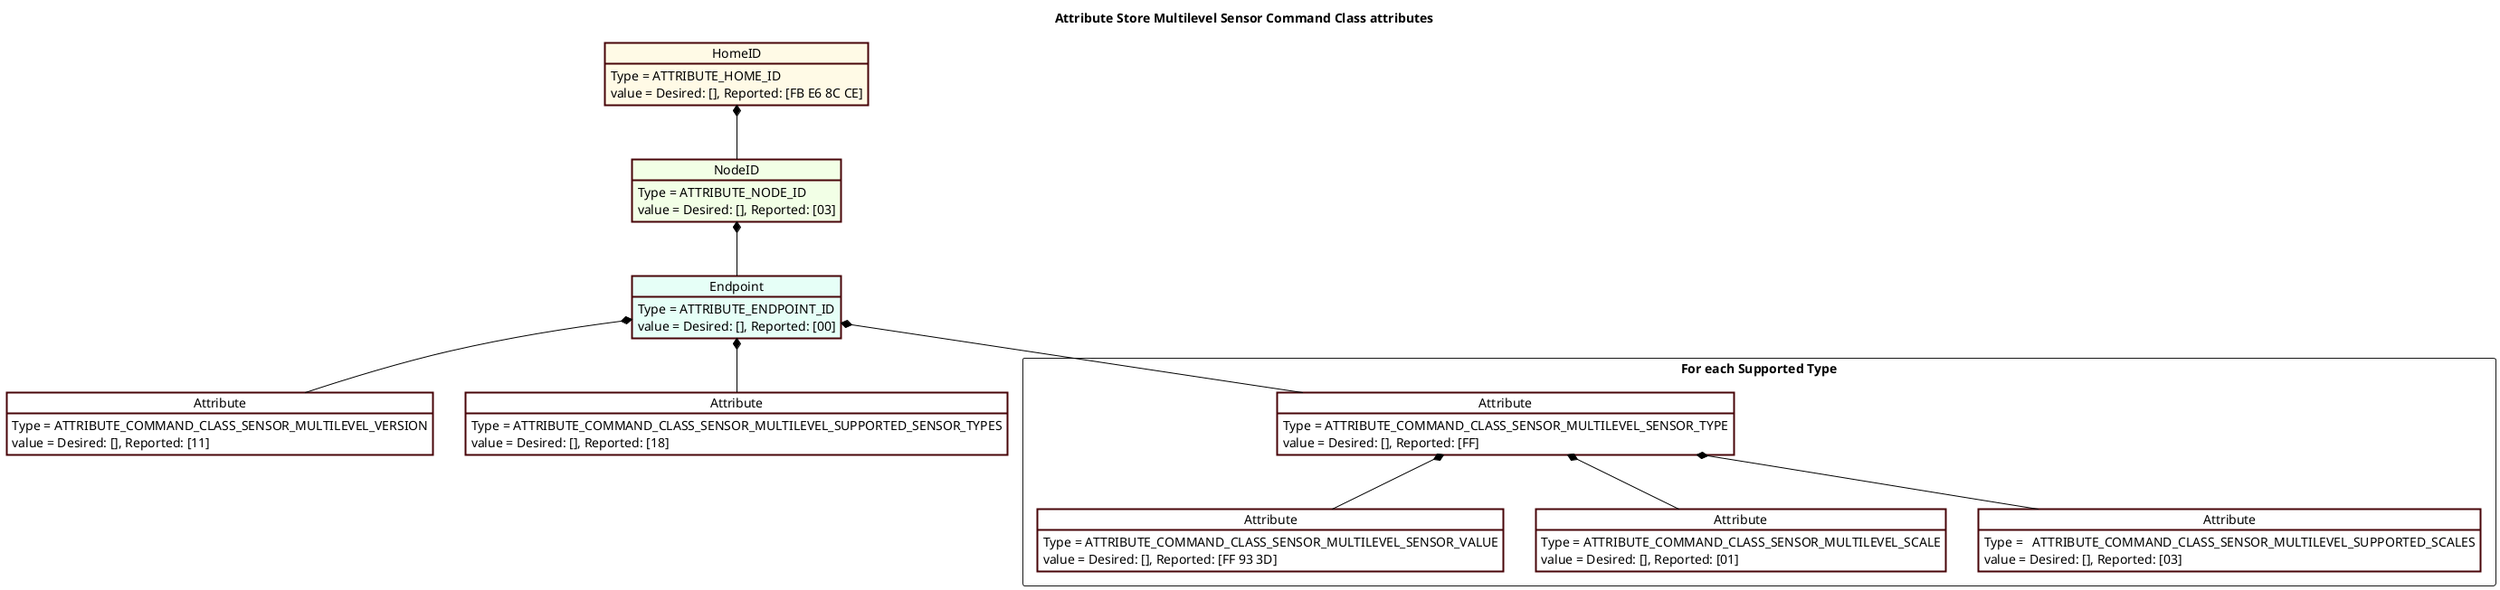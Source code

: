 @startuml

' Style for the diagram
skinparam classFontColor black
skinparam classFontSize 10
skinparam classFontName Helvetica
skinparam shadowing false
skinparam ArrowColor #000000

skinparam ObjectBackgroundColor #DEDEDE
skinparam ObjectBorderColor #480509
skinparam ObjectBorderThickness 2
skinparam ObjectFontColor #000000

skinparam NoteBackgroundColor #FFFFFF
skinparam NoteBorderColor #000000

title Attribute Store Multilevel Sensor Command Class attributes

object HomeID #fffae6
HomeID : Type = ATTRIBUTE_HOME_ID
HomeID : value = Desired: [], Reported: [FB E6 8C CE]

object "NodeID" as NodeID_1 #f2ffe6
NodeID_1 : Type = ATTRIBUTE_NODE_ID
NodeID_1 : value = Desired: [], Reported: [03]

object "Endpoint" as endpoint_1 #e6fff7
endpoint_1 : Type = ATTRIBUTE_ENDPOINT_ID
endpoint_1 : value = Desired: [], Reported: [00]

object "Attribute" as attribute_1 #FFFFFF
attribute_1 : Type = ATTRIBUTE_COMMAND_CLASS_SENSOR_MULTILEVEL_VERSION
attribute_1 : value = Desired: [], Reported: [11]

object "Attribute" as attribute_2 #FFFFFF
attribute_2 : Type = ATTRIBUTE_COMMAND_CLASS_SENSOR_MULTILEVEL_SUPPORTED_SENSOR_TYPES
attribute_2 : value = Desired: [], Reported: [18]


package "For each Supported Type" <<Rectangle>> {

  object "Attribute" as attribute_3 #FFFFFF
  attribute_3 : Type = ATTRIBUTE_COMMAND_CLASS_SENSOR_MULTILEVEL_SENSOR_TYPE
  attribute_3 : value = Desired: [], Reported: [FF]

  object "Attribute" as attribute_4 #FFFFFF
  attribute_4 : Type = ATTRIBUTE_COMMAND_CLASS_SENSOR_MULTILEVEL_SENSOR_VALUE
  attribute_4 : value = Desired: [], Reported: [FF 93 3D]

  object "Attribute" as attribute_6 #FFFFFF
  attribute_6 : Type = ATTRIBUTE_COMMAND_CLASS_SENSOR_MULTILEVEL_SCALE
  attribute_6 : value = Desired: [], Reported: [01]

  object "Attribute" as attribute_5 #FFFFFF
  attribute_5 : Type =   ATTRIBUTE_COMMAND_CLASS_SENSOR_MULTILEVEL_SUPPORTED_SCALES
  attribute_5 : value = Desired: [], Reported: [03]
}

HomeID *-- NodeID_1
NodeID_1 *-- endpoint_1
endpoint_1 *-- attribute_1
endpoint_1 *-- attribute_2

endpoint_1 *-- attribute_3
attribute_3 *-- attribute_4
attribute_3 *-- attribute_5
attribute_3 *-- attribute_6


@enduml
